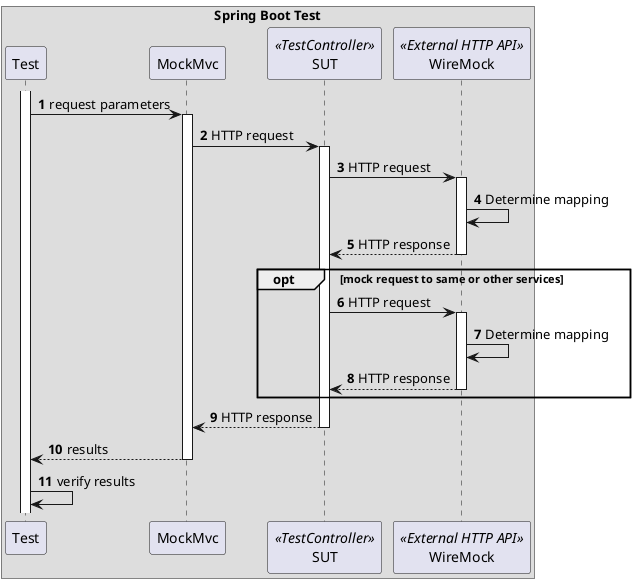 @startuml
'https://plantuml.com/sequence-diagram

autonumber

box "Spring Boot Test"
    participant Test
    participant MockMvc
    participant SUT << TestController >>
    participant WireMock <<External HTTP API>>
end box

Activate Test
Test -> MockMvc: request parameters
    Activate MockMvc
    MockMvc -> SUT: HTTP request
        Activate SUT
        SUT -> WireMock: HTTP request
            Activate WireMock
            WireMock -> WireMock: Determine mapping
            return HTTP response

            opt mock request to same or other services
                SUT -> WireMock: HTTP request
                    Activate WireMock
                WireMock -> WireMock: Determine mapping
                return HTTP response
            end
        return HTTP response
    return results
Test -> Test: verify results
@enduml

